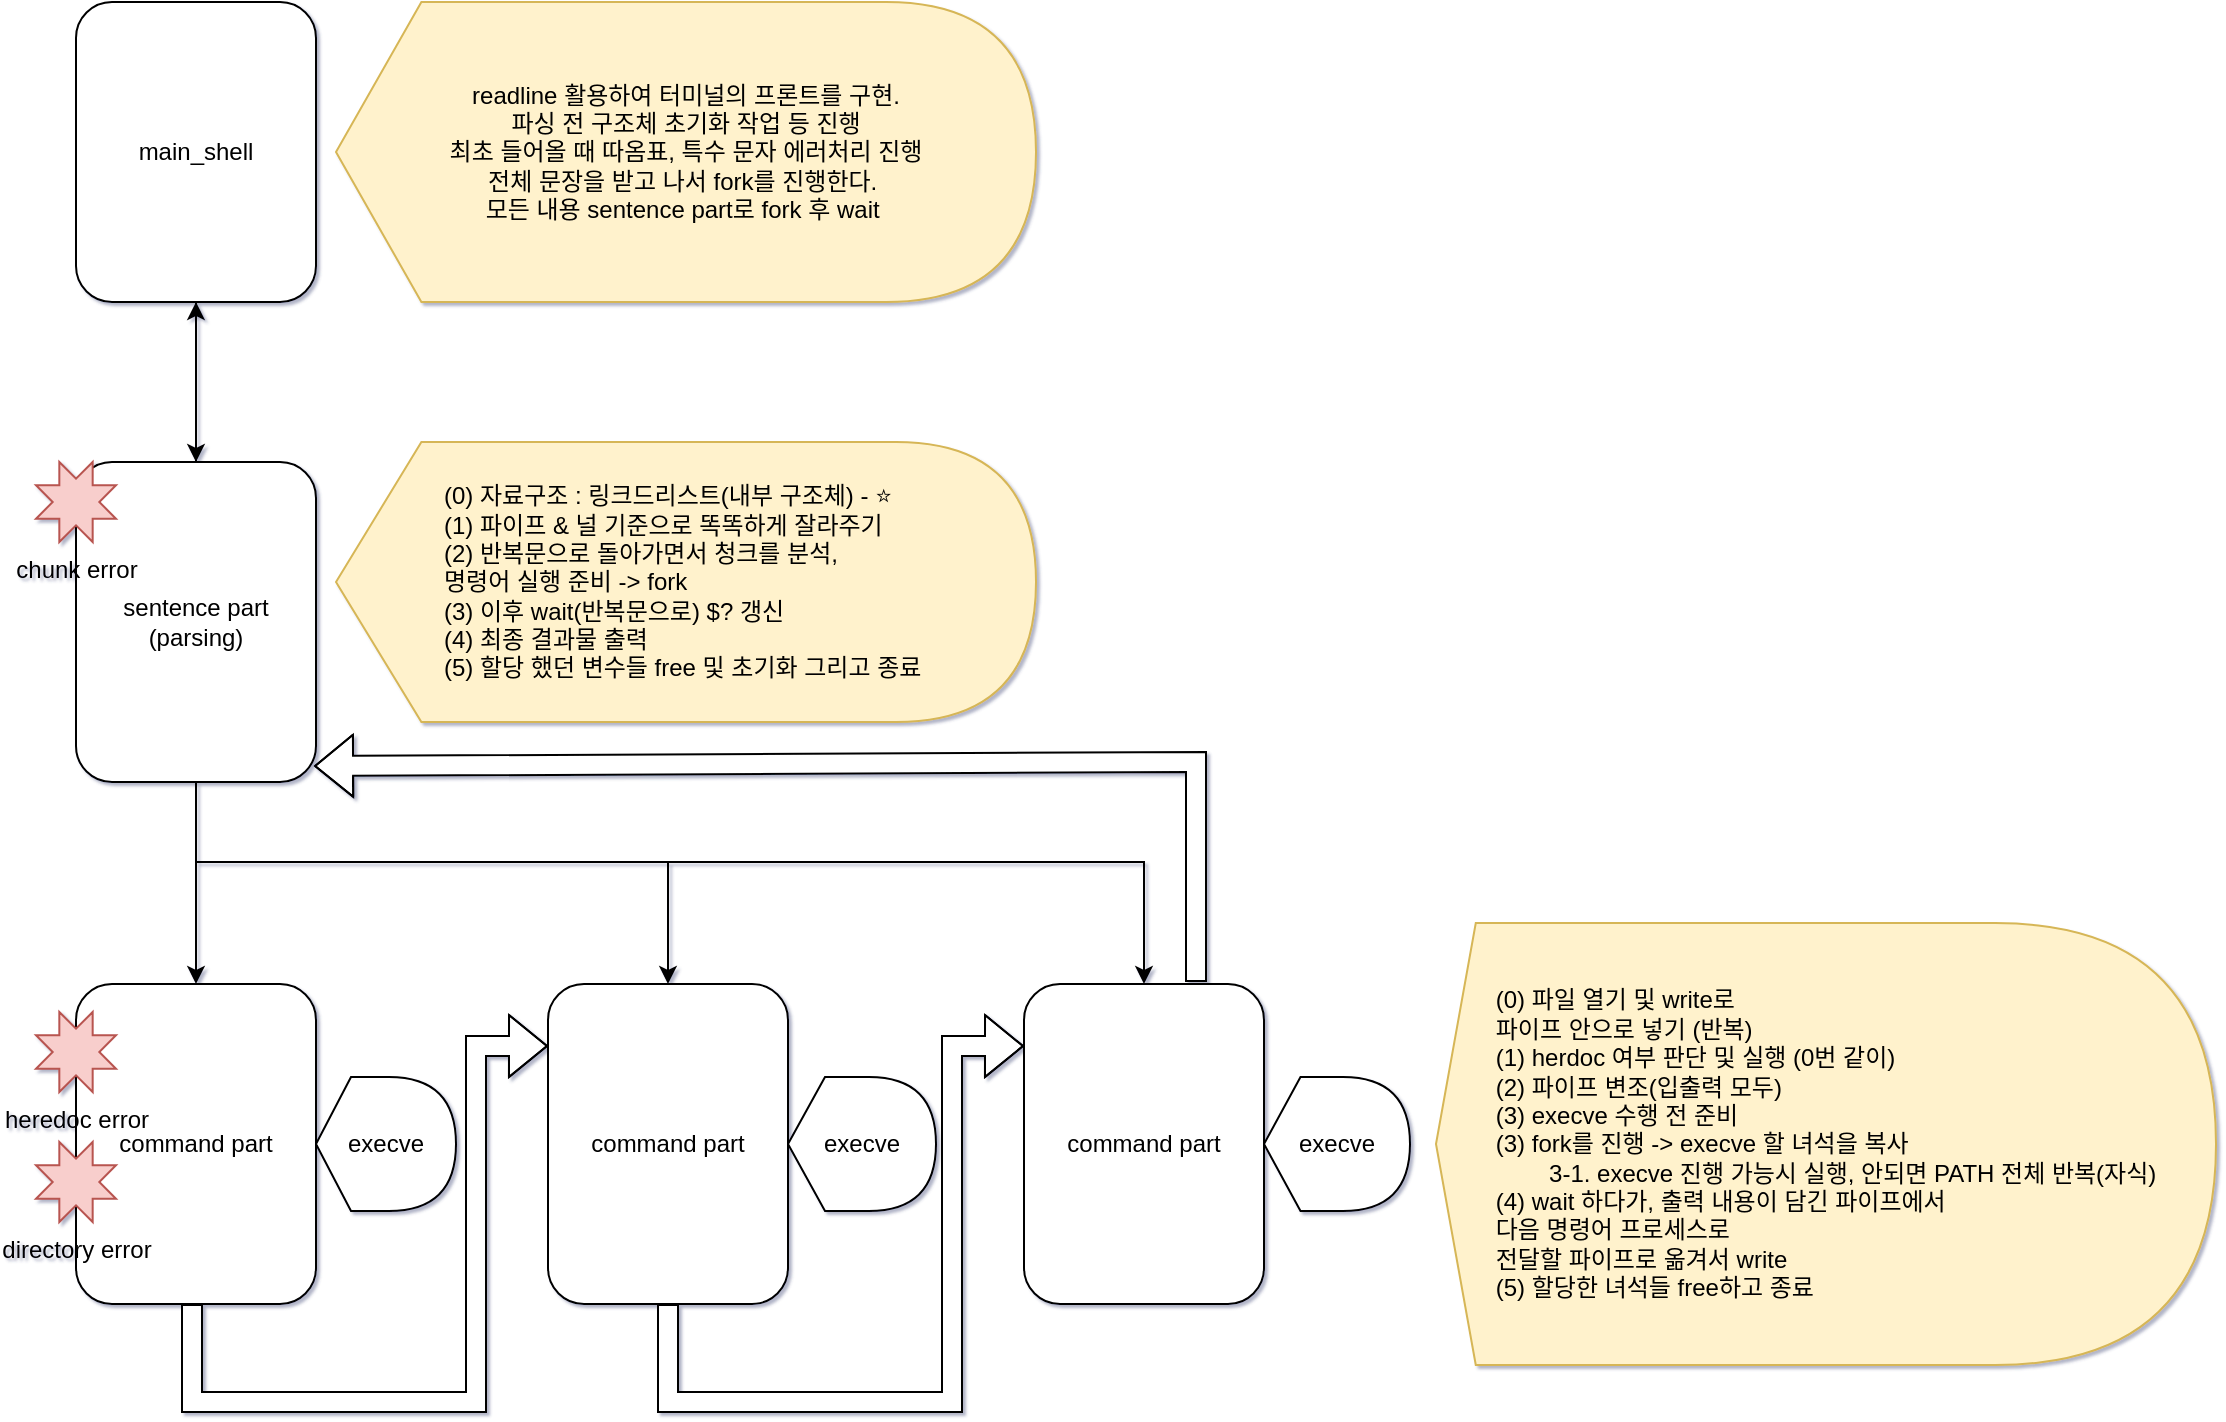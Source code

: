<mxfile version="18.2.1" type="device" pages="3"><diagram id="hFyxvgRaSq5vwhdSpJh-" name="전체 로직"><mxGraphModel dx="1026" dy="538" grid="1" gridSize="10" guides="1" tooltips="1" connect="1" arrows="1" fold="1" page="1" pageScale="1" pageWidth="827" pageHeight="1169" math="0" shadow="1"><root><mxCell id="0"/><mxCell id="1" parent="0"/><mxCell id="1L9MXgngNwrZLhnRPvNS-5" style="edgeStyle=orthogonalEdgeStyle;rounded=0;orthogonalLoop=1;jettySize=auto;html=1;exitX=0.5;exitY=1;exitDx=0;exitDy=0;entryX=0.5;entryY=0;entryDx=0;entryDy=0;" parent="1" source="1L9MXgngNwrZLhnRPvNS-1" target="1L9MXgngNwrZLhnRPvNS-2" edge="1"><mxGeometry relative="1" as="geometry"/></mxCell><mxCell id="1L9MXgngNwrZLhnRPvNS-1" value="main_shell" style="rounded=1;whiteSpace=wrap;html=1;" parent="1" vertex="1"><mxGeometry x="40" y="40" width="120" height="150" as="geometry"/></mxCell><mxCell id="1L9MXgngNwrZLhnRPvNS-6" value="" style="edgeStyle=orthogonalEdgeStyle;rounded=0;orthogonalLoop=1;jettySize=auto;html=1;" parent="1" source="1L9MXgngNwrZLhnRPvNS-2" target="1L9MXgngNwrZLhnRPvNS-3" edge="1"><mxGeometry relative="1" as="geometry"/></mxCell><mxCell id="1L9MXgngNwrZLhnRPvNS-69" style="edgeStyle=orthogonalEdgeStyle;rounded=0;orthogonalLoop=1;jettySize=auto;html=1;entryX=0.5;entryY=0;entryDx=0;entryDy=0;fillColor=default;" parent="1" source="1L9MXgngNwrZLhnRPvNS-2" target="1L9MXgngNwrZLhnRPvNS-58" edge="1"><mxGeometry relative="1" as="geometry"><Array as="points"><mxPoint x="100" y="470"/><mxPoint x="336" y="470"/></Array></mxGeometry></mxCell><mxCell id="1L9MXgngNwrZLhnRPvNS-70" style="edgeStyle=orthogonalEdgeStyle;rounded=0;orthogonalLoop=1;jettySize=auto;html=1;entryX=0.5;entryY=0;entryDx=0;entryDy=0;fillColor=default;" parent="1" source="1L9MXgngNwrZLhnRPvNS-2" target="1L9MXgngNwrZLhnRPvNS-63" edge="1"><mxGeometry relative="1" as="geometry"><Array as="points"><mxPoint x="100" y="470"/><mxPoint x="574" y="470"/></Array></mxGeometry></mxCell><mxCell id="1L9MXgngNwrZLhnRPvNS-72" style="edgeStyle=orthogonalEdgeStyle;rounded=0;orthogonalLoop=1;jettySize=auto;html=1;entryX=0.5;entryY=1;entryDx=0;entryDy=0;fillColor=default;" parent="1" source="1L9MXgngNwrZLhnRPvNS-2" target="1L9MXgngNwrZLhnRPvNS-1" edge="1"><mxGeometry relative="1" as="geometry"/></mxCell><mxCell id="1L9MXgngNwrZLhnRPvNS-2" value="sentence part&lt;br&gt;(parsing)" style="rounded=1;whiteSpace=wrap;html=1;" parent="1" vertex="1"><mxGeometry x="40" y="270" width="120" height="160" as="geometry"/></mxCell><mxCell id="1L9MXgngNwrZLhnRPvNS-35" value="" style="group" parent="1" vertex="1" connectable="0"><mxGeometry x="40" y="531" width="120" height="160" as="geometry"/></mxCell><mxCell id="1L9MXgngNwrZLhnRPvNS-3" value="command part" style="rounded=1;whiteSpace=wrap;html=1;" parent="1L9MXgngNwrZLhnRPvNS-35" vertex="1"><mxGeometry width="120" height="160" as="geometry"/></mxCell><mxCell id="1L9MXgngNwrZLhnRPvNS-73" value="heredoc error" style="verticalLabelPosition=bottom;verticalAlign=top;html=1;shape=mxgraph.basic.8_point_star;fillColor=#f8cecc;strokeColor=#b85450;" parent="1L9MXgngNwrZLhnRPvNS-35" vertex="1"><mxGeometry x="-20" y="14" width="40" height="40" as="geometry"/></mxCell><mxCell id="1L9MXgngNwrZLhnRPvNS-77" value="directory error" style="verticalLabelPosition=bottom;verticalAlign=top;html=1;shape=mxgraph.basic.8_point_star;fillColor=#f8cecc;strokeColor=#b85450;" parent="1L9MXgngNwrZLhnRPvNS-35" vertex="1"><mxGeometry x="-20" y="79" width="40" height="40" as="geometry"/></mxCell><mxCell id="1L9MXgngNwrZLhnRPvNS-47" value="readline 활용하여 터미널의 프론트를 구현.&lt;br&gt;파싱 전 구조체 초기화 작업 등 진행&lt;br&gt;최초 들어올 때 따옴표, 특수 문자 에러처리 진행&lt;br&gt;전체 문장을 받고 나서 fork를 진행한다.&amp;nbsp;&lt;br&gt;모든 내용 sentence part로 fork 후 wait&amp;nbsp;" style="shape=display;whiteSpace=wrap;html=1;fillColor=#fff2cc;strokeColor=#d6b656;align=center;size=0.122;" parent="1" vertex="1"><mxGeometry x="170" y="40" width="350" height="150" as="geometry"/></mxCell><mxCell id="1L9MXgngNwrZLhnRPvNS-48" value="&lt;div style=&quot;text-align: left;&quot;&gt;&lt;span style=&quot;background-color: initial;&quot;&gt;(0) 자료구조 : 링크드리스트(내부 구조체) - ⭐️&lt;/span&gt;&lt;/div&gt;&lt;div style=&quot;text-align: left;&quot;&gt;&lt;span style=&quot;background-color: initial;&quot;&gt;(1) 파이프 &amp;amp; 널 기준으로 똑똑하게 잘라주기&amp;nbsp;&lt;/span&gt;&lt;/div&gt;&lt;div style=&quot;text-align: left;&quot;&gt;&lt;span style=&quot;background-color: initial;&quot;&gt;(2) 반복문으로 돌아가면서 청크를 분석, &lt;br&gt;명령어 실행 준비 -&amp;gt; fork&lt;/span&gt;&lt;/div&gt;&lt;div style=&quot;text-align: left;&quot;&gt;&lt;span style=&quot;background-color: initial;&quot;&gt;(3) 이후 wait(반복문으로) $? 갱신&lt;/span&gt;&lt;/div&gt;&lt;div style=&quot;text-align: left;&quot;&gt;(4) 최종 결과물 출력&lt;/div&gt;&lt;div style=&quot;text-align: left;&quot;&gt;(5) 할당 했던 변수들 free 및 초기화 그리고 종료&amp;nbsp;&lt;/div&gt;" style="shape=display;whiteSpace=wrap;html=1;fillColor=#fff2cc;strokeColor=#d6b656;size=0.122;" parent="1" vertex="1"><mxGeometry x="170" y="260" width="350" height="140" as="geometry"/></mxCell><mxCell id="1L9MXgngNwrZLhnRPvNS-51" value="&lt;div style=&quot;&quot;&gt;&lt;div style=&quot;text-align: justify;&quot;&gt;&lt;span style=&quot;background-color: initial;&quot;&gt;(0) 파일 열기 및 write로&lt;/span&gt;&lt;/div&gt;&lt;div style=&quot;text-align: justify;&quot;&gt;&lt;span style=&quot;background-color: initial;&quot;&gt;파이프 안으로 넣기 (반복)&lt;/span&gt;&lt;/div&gt;&lt;/div&gt;&lt;div style=&quot;text-align: justify;&quot;&gt;(1) herdoc 여부 판단 및 실행 (0번 같이)&lt;/div&gt;&lt;div style=&quot;text-align: justify;&quot;&gt;(2) 파이프 변조(입출력 모두)&lt;/div&gt;&lt;div style=&quot;text-align: justify;&quot;&gt;(3) execve 수행 전 준비&amp;nbsp;&lt;br&gt;&lt;/div&gt;&lt;div style=&quot;&quot;&gt;&lt;div style=&quot;text-align: justify;&quot;&gt;&lt;span style=&quot;background-color: initial;&quot;&gt;(3) fork를 진행 -&amp;gt; execve 할 녀석을 복사&lt;/span&gt;&lt;/div&gt;&lt;span style=&quot;white-space: pre;&quot;&gt;&lt;div style=&quot;text-align: justify;&quot;&gt;&lt;span style=&quot;background-color: initial;&quot;&gt;&#9;&lt;/span&gt;&lt;span style=&quot;background-color: initial; white-space: normal;&quot;&gt;3-1. execve 진행 가능시 실행, 안되면 PATH 전체 반복(자식)&lt;/span&gt;&lt;/div&gt;&lt;/span&gt;&lt;/div&gt;&lt;div style=&quot;&quot;&gt;&lt;div style=&quot;text-align: justify;&quot;&gt;&lt;span style=&quot;background-color: initial;&quot;&gt;(4) wait 하다가, 출력 내용이 담긴 파이프에서&lt;/span&gt;&lt;/div&gt;&lt;div style=&quot;text-align: justify;&quot;&gt;&lt;span style=&quot;background-color: initial;&quot;&gt;다음 명령어 프로세스로&lt;/span&gt;&lt;/div&gt;&lt;div style=&quot;text-align: justify;&quot;&gt;&lt;span style=&quot;background-color: initial;&quot;&gt;전달할 파이프로 옮겨서 write&lt;/span&gt;&lt;/div&gt;&lt;/div&gt;&lt;div style=&quot;text-align: justify;&quot;&gt;(5) 할당한 녀석들 free하고 종료&lt;/div&gt;" style="shape=display;whiteSpace=wrap;html=1;fillColor=#fff2cc;strokeColor=#d6b656;size=0.051;rotation=0;align=center;" parent="1" vertex="1"><mxGeometry x="720" y="500.5" width="390" height="221" as="geometry"/></mxCell><mxCell id="1L9MXgngNwrZLhnRPvNS-56" value="execve" style="shape=display;whiteSpace=wrap;html=1;" parent="1" vertex="1"><mxGeometry x="160" y="577.5" width="70" height="67" as="geometry"/></mxCell><mxCell id="1L9MXgngNwrZLhnRPvNS-57" value="" style="group" parent="1" vertex="1" connectable="0"><mxGeometry x="276" y="531" width="120" height="160" as="geometry"/></mxCell><mxCell id="1L9MXgngNwrZLhnRPvNS-58" value="command part" style="rounded=1;whiteSpace=wrap;html=1;" parent="1L9MXgngNwrZLhnRPvNS-57" vertex="1"><mxGeometry width="120" height="160" as="geometry"/></mxCell><mxCell id="1L9MXgngNwrZLhnRPvNS-59" value="execve" style="shape=display;whiteSpace=wrap;html=1;" parent="1" vertex="1"><mxGeometry x="396" y="577.5" width="74" height="67" as="geometry"/></mxCell><mxCell id="1L9MXgngNwrZLhnRPvNS-62" value="" style="group" parent="1" vertex="1" connectable="0"><mxGeometry x="514" y="531" width="120" height="160" as="geometry"/></mxCell><mxCell id="1L9MXgngNwrZLhnRPvNS-63" value="command part" style="rounded=1;whiteSpace=wrap;html=1;" parent="1L9MXgngNwrZLhnRPvNS-62" vertex="1"><mxGeometry width="120" height="160" as="geometry"/></mxCell><mxCell id="1L9MXgngNwrZLhnRPvNS-64" value="execve" style="shape=display;whiteSpace=wrap;html=1;" parent="1" vertex="1"><mxGeometry x="634" y="577.5" width="73" height="67" as="geometry"/></mxCell><mxCell id="1L9MXgngNwrZLhnRPvNS-65" value="" style="shape=flexArrow;endArrow=classic;html=1;rounded=0;fillColor=default;entryX=0;entryY=0.194;entryDx=0;entryDy=0;entryPerimeter=0;" parent="1" target="1L9MXgngNwrZLhnRPvNS-58" edge="1"><mxGeometry width="50" height="50" relative="1" as="geometry"><mxPoint x="98" y="691" as="sourcePoint"/><mxPoint x="260" y="540" as="targetPoint"/><Array as="points"><mxPoint x="98" y="740"/><mxPoint x="240" y="740"/><mxPoint x="240" y="562"/></Array></mxGeometry></mxCell><mxCell id="1L9MXgngNwrZLhnRPvNS-66" value="" style="shape=flexArrow;endArrow=classic;html=1;rounded=0;fillColor=default;entryX=0;entryY=0.194;entryDx=0;entryDy=0;entryPerimeter=0;" parent="1" edge="1"><mxGeometry width="50" height="50" relative="1" as="geometry"><mxPoint x="336" y="691" as="sourcePoint"/><mxPoint x="514" y="562.04" as="targetPoint"/><Array as="points"><mxPoint x="336" y="740"/><mxPoint x="478" y="740"/><mxPoint x="478" y="562"/></Array></mxGeometry></mxCell><mxCell id="1L9MXgngNwrZLhnRPvNS-67" value="" style="shape=flexArrow;endArrow=classic;html=1;rounded=0;fillColor=default;entryX=0.992;entryY=0.95;entryDx=0;entryDy=0;entryPerimeter=0;" parent="1" target="1L9MXgngNwrZLhnRPvNS-2" edge="1"><mxGeometry width="50" height="50" relative="1" as="geometry"><mxPoint x="600" y="530" as="sourcePoint"/><mxPoint x="670" y="481" as="targetPoint"/><Array as="points"><mxPoint x="600" y="420"/></Array></mxGeometry></mxCell><mxCell id="1L9MXgngNwrZLhnRPvNS-74" value="chunk error" style="verticalLabelPosition=bottom;verticalAlign=top;html=1;shape=mxgraph.basic.8_point_star;fillColor=#f8cecc;strokeColor=#b85450;" parent="1" vertex="1"><mxGeometry x="20" y="270" width="40" height="40" as="geometry"/></mxCell></root></mxGraphModel></diagram><diagram id="rFULnfVLGwNLZh3gyaxo" name="세부 로직도"><mxGraphModel dx="2306" dy="717" grid="1" gridSize="10" guides="1" tooltips="1" connect="1" arrows="1" fold="1" page="1" pageScale="1" pageWidth="1169" pageHeight="827" math="0" shadow="0"><root><mxCell id="0"/><mxCell id="1" parent="0"/><mxCell id="whY43P4MoG_G59W6yEWG-1" value="&lt;div style=&quot;&quot;&gt;&lt;span style=&quot;background-color: initial;&quot;&gt;exter char **environ;&lt;/span&gt;&lt;/div&gt;int main(void)" style="rounded=0;whiteSpace=wrap;html=1;align=center;fontStyle=1;fillColor=#dae8fc;strokeColor=#6c8ebf;" parent="1" vertex="1"><mxGeometry x="40" y="30" width="240" height="50" as="geometry"/></mxCell><mxCell id="zr-HZmmuOXFpnw0cHxhg-5" value="" style="edgeStyle=orthogonalEdgeStyle;rounded=0;orthogonalLoop=1;jettySize=auto;html=1;" parent="1" source="PvV6dG48EPI3A1p2yX-p-3" target="PvV6dG48EPI3A1p2yX-p-4" edge="1"><mxGeometry relative="1" as="geometry"/></mxCell><mxCell id="PvV6dG48EPI3A1p2yX-p-3" value="시그널 처리" style="rounded=0;whiteSpace=wrap;html=1;" parent="1" vertex="1"><mxGeometry x="40" y="90" width="190" height="60" as="geometry"/></mxCell><mxCell id="AMrzTjyfe_O4-UD1SPCA-3" value="" style="edgeStyle=orthogonalEdgeStyle;rounded=0;orthogonalLoop=1;jettySize=auto;html=1;" parent="1" source="PvV6dG48EPI3A1p2yX-p-4" target="PvV6dG48EPI3A1p2yX-p-6" edge="1"><mxGeometry relative="1" as="geometry"/></mxCell><mxCell id="PvV6dG48EPI3A1p2yX-p-4" value="readline 으로 라인 읽기&lt;br&gt;히스토리 삽입&lt;br&gt;temp 파일 unlink&amp;nbsp;" style="rounded=0;whiteSpace=wrap;html=1;" parent="1" vertex="1"><mxGeometry x="40" y="190" width="190" height="60" as="geometry"/></mxCell><mxCell id="AMrzTjyfe_O4-UD1SPCA-4" value="" style="edgeStyle=orthogonalEdgeStyle;rounded=0;orthogonalLoop=1;jettySize=auto;html=1;" parent="1" source="PvV6dG48EPI3A1p2yX-p-6" target="C3dT0XsJoHuVacbM7rgK-2" edge="1"><mxGeometry relative="1" as="geometry"/></mxCell><mxCell id="zr-HZmmuOXFpnw0cHxhg-2" value="" style="edgeStyle=orthogonalEdgeStyle;rounded=0;orthogonalLoop=1;jettySize=auto;html=1;" parent="1" source="PvV6dG48EPI3A1p2yX-p-6" target="zr-HZmmuOXFpnw0cHxhg-1" edge="1"><mxGeometry relative="1" as="geometry"/></mxCell><mxCell id="PvV6dG48EPI3A1p2yX-p-6" value="int pre_error_check(char *line)&lt;br&gt;return : 0 성공 / 1 실패" style="rounded=0;whiteSpace=wrap;html=1;fillColor=#d5e8d4;strokeColor=#82b366;fontStyle=1" parent="1" vertex="1"><mxGeometry x="40" y="310" width="190" height="60" as="geometry"/></mxCell><mxCell id="C3dT0XsJoHuVacbM7rgK-1" value="포크 -&amp;gt; sentence part" style="rounded=0;whiteSpace=wrap;html=1;fillColor=#d5e8d4;strokeColor=#82b366;" parent="1" vertex="1"><mxGeometry x="230" y="539" width="190" height="60" as="geometry"/></mxCell><mxCell id="AMrzTjyfe_O4-UD1SPCA-1" style="edgeStyle=orthogonalEdgeStyle;rounded=0;orthogonalLoop=1;jettySize=auto;html=1;entryX=0;entryY=0.5;entryDx=0;entryDy=0;" parent="1" source="C3dT0XsJoHuVacbM7rgK-2" target="PvV6dG48EPI3A1p2yX-p-4" edge="1"><mxGeometry relative="1" as="geometry"><Array as="points"><mxPoint x="20" y="480"/><mxPoint x="20" y="220"/></Array></mxGeometry></mxCell><mxCell id="C3dT0XsJoHuVacbM7rgK-2" value="wait&lt;br&gt;리드 라인 free" style="rounded=0;whiteSpace=wrap;html=1;" parent="1" vertex="1"><mxGeometry x="40" y="450" width="190" height="60" as="geometry"/></mxCell><mxCell id="AMrzTjyfe_O4-UD1SPCA-7" value="pre_error_check(char *line)" style="rounded=0;whiteSpace=wrap;html=1;fillColor=#d5e8d4;strokeColor=#82b366;fontStyle=1" parent="1" vertex="1"><mxGeometry x="380" y="310" width="190" height="60" as="geometry"/></mxCell><mxCell id="AMrzTjyfe_O4-UD1SPCA-8" value="인용구 체크&lt;br&gt;' ' / &quot; &quot;" style="rounded=0;whiteSpace=wrap;html=1;" parent="1" vertex="1"><mxGeometry x="415" y="460" width="120" height="60" as="geometry"/></mxCell><mxCell id="AMrzTjyfe_O4-UD1SPCA-10" value="" style="edgeStyle=orthogonalEdgeStyle;rounded=0;orthogonalLoop=1;jettySize=auto;html=1;" parent="1" source="AMrzTjyfe_O4-UD1SPCA-9" target="AMrzTjyfe_O4-UD1SPCA-8" edge="1"><mxGeometry relative="1" as="geometry"/></mxCell><mxCell id="AMrzTjyfe_O4-UD1SPCA-9" value="명시된 특수문자&lt;br&gt;; , \" style="rounded=0;whiteSpace=wrap;html=1;" parent="1" vertex="1"><mxGeometry x="415" y="380" width="120" height="60" as="geometry"/></mxCell><mxCell id="AMrzTjyfe_O4-UD1SPCA-11" value="sentence part(char *line)" style="rounded=0;whiteSpace=wrap;html=1;fillColor=#dae8fc;strokeColor=#6c8ebf;" parent="1" vertex="1"><mxGeometry x="660.33" y="30" width="200" height="40" as="geometry"/></mxCell><mxCell id="uvTwrf_t6UvVz-taHKHm-23" style="edgeStyle=orthogonalEdgeStyle;rounded=0;orthogonalLoop=1;jettySize=auto;html=1;entryX=0.5;entryY=0;entryDx=0;entryDy=0;" parent="1" source="XWlkudUAVJKnb-j0d76G-6" target="XWlkudUAVJKnb-j0d76G-7" edge="1"><mxGeometry relative="1" as="geometry"/></mxCell><mxCell id="XWlkudUAVJKnb-j0d76G-6" value="char&lt;span style=&quot;white-space: pre;&quot;&gt;&#9;&lt;/span&gt;**smart_split(char *line)&lt;br&gt;chunck 만들기, 인용구&amp;nbsp;&lt;br&gt;return : char ** chunk / NULL 실패" style="rounded=0;whiteSpace=wrap;html=1;fillColor=#d5e8d4;strokeColor=#82b366;" parent="1" vertex="1"><mxGeometry x="650.96" y="150" width="218.75" height="40" as="geometry"/></mxCell><mxCell id="uvTwrf_t6UvVz-taHKHm-24" style="edgeStyle=orthogonalEdgeStyle;rounded=0;orthogonalLoop=1;jettySize=auto;html=1;entryX=0.5;entryY=0;entryDx=0;entryDy=0;" parent="1" source="XWlkudUAVJKnb-j0d76G-7" target="XWlkudUAVJKnb-j0d76G-8" edge="1"><mxGeometry relative="1" as="geometry"/></mxCell><mxCell id="XWlkudUAVJKnb-j0d76G-7" value="int&lt;span style=&quot;white-space: pre;&quot;&gt;&#9;&lt;/span&gt;count_str(char **cmd)&lt;br&gt;chunk 개수세기&lt;br&gt;return : chunk 개수 / 1 : 실패" style="rounded=0;whiteSpace=wrap;html=1;fillColor=#d5e8d4;strokeColor=#82b366;" parent="1" vertex="1"><mxGeometry x="650" y="210" width="218.75" height="40" as="geometry"/></mxCell><mxCell id="uvTwrf_t6UvVz-taHKHm-14" value="" style="edgeStyle=orthogonalEdgeStyle;rounded=0;orthogonalLoop=1;jettySize=auto;html=1;" parent="1" source="XWlkudUAVJKnb-j0d76G-8" target="XWlkudUAVJKnb-j0d76G-9" edge="1"><mxGeometry relative="1" as="geometry"/></mxCell><mxCell id="XWlkudUAVJKnb-j0d76G-8" value="pipe malloc 및 작성(int **)&lt;br&gt;c_pid malloc 및 작성(int *)" style="rounded=0;whiteSpace=wrap;html=1;" parent="1" vertex="1"><mxGeometry x="684.38" y="270" width="150" height="60" as="geometry"/></mxCell><mxCell id="uvTwrf_t6UvVz-taHKHm-1" value="" style="edgeStyle=orthogonalEdgeStyle;rounded=0;orthogonalLoop=1;jettySize=auto;html=1;shape=flexArrow;" parent="1" source="XWlkudUAVJKnb-j0d76G-9" target="XWlkudUAVJKnb-j0d76G-10" edge="1"><mxGeometry relative="1" as="geometry"/></mxCell><mxCell id="uvTwrf_t6UvVz-taHKHm-15" value="" style="edgeStyle=orthogonalEdgeStyle;rounded=0;orthogonalLoop=1;jettySize=auto;html=1;" parent="1" source="XWlkudUAVJKnb-j0d76G-9" target="uvTwrf_t6UvVz-taHKHm-5" edge="1"><mxGeometry relative="1" as="geometry"/></mxCell><mxCell id="XWlkudUAVJKnb-j0d76G-9" value="while(i &amp;lt; chunk limit)&lt;br&gt;fork()&lt;br&gt;i++&lt;br&gt;자식 pid 기록" style="rounded=0;whiteSpace=wrap;html=1;" parent="1" vertex="1"><mxGeometry x="697.51" y="350" width="123.75" height="80" as="geometry"/></mxCell><mxCell id="XWlkudUAVJKnb-j0d76G-10" value="call_cmd(int index, char **cmd, int **pipe)" style="rounded=0;whiteSpace=wrap;html=1;fillColor=#d5e8d4;strokeColor=#82b366;" parent="1" vertex="1"><mxGeometry x="870.96" y="370" width="250" height="40" as="geometry"/></mxCell><mxCell id="uvTwrf_t6UvVz-taHKHm-22" style="edgeStyle=orthogonalEdgeStyle;rounded=0;orthogonalLoop=1;jettySize=auto;html=1;entryX=0.5;entryY=0;entryDx=0;entryDy=0;" parent="1" source="uvTwrf_t6UvVz-taHKHm-4" target="XWlkudUAVJKnb-j0d76G-6" edge="1"><mxGeometry relative="1" as="geometry"/></mxCell><mxCell id="uvTwrf_t6UvVz-taHKHm-4" value="시그널 처리&lt;br&gt;temp unlink 해주기&amp;nbsp;" style="rounded=0;whiteSpace=wrap;html=1;" parent="1" vertex="1"><mxGeometry x="665.33" y="90" width="190" height="40" as="geometry"/></mxCell><mxCell id="uvTwrf_t6UvVz-taHKHm-7" value="" style="edgeStyle=orthogonalEdgeStyle;rounded=0;orthogonalLoop=1;jettySize=auto;html=1;" parent="1" source="uvTwrf_t6UvVz-taHKHm-5" target="uvTwrf_t6UvVz-taHKHm-6" edge="1"><mxGeometry relative="1" as="geometry"/></mxCell><mxCell id="uvTwrf_t6UvVz-taHKHm-9" value="" style="edgeStyle=orthogonalEdgeStyle;rounded=0;orthogonalLoop=1;jettySize=auto;html=1;" parent="1" source="uvTwrf_t6UvVz-taHKHm-5" target="uvTwrf_t6UvVz-taHKHm-8" edge="1"><mxGeometry relative="1" as="geometry"/></mxCell><mxCell id="uvTwrf_t6UvVz-taHKHm-5" value="while(i &amp;lt; chuck limit)&lt;br&gt;wait(실패 여부 판단)&lt;br&gt;status 인터럽트 여부 판단" style="rounded=0;whiteSpace=wrap;html=1;" parent="1" vertex="1"><mxGeometry x="680.95" y="450" width="158.12" height="60" as="geometry"/></mxCell><mxCell id="uvTwrf_t6UvVz-taHKHm-18" value="" style="edgeStyle=orthogonalEdgeStyle;rounded=0;orthogonalLoop=1;jettySize=auto;html=1;" parent="1" source="uvTwrf_t6UvVz-taHKHm-6" target="uvTwrf_t6UvVz-taHKHm-17" edge="1"><mxGeometry relative="1" as="geometry"/></mxCell><mxCell id="uvTwrf_t6UvVz-taHKHm-6" value="인터럽트 발생시&lt;br&gt;int kill_process(int *pid, int chunk_limit)" style="whiteSpace=wrap;html=1;rounded=0;fillColor=#d5e8d4;strokeColor=#82b366;" parent="1" vertex="1"><mxGeometry x="880.96" y="455" width="230" height="50" as="geometry"/></mxCell><mxCell id="uvTwrf_t6UvVz-taHKHm-13" value="" style="edgeStyle=orthogonalEdgeStyle;rounded=0;orthogonalLoop=1;jettySize=auto;html=1;" parent="1" source="uvTwrf_t6UvVz-taHKHm-8" target="uvTwrf_t6UvVz-taHKHm-12" edge="1"><mxGeometry relative="1" as="geometry"/></mxCell><mxCell id="uvTwrf_t6UvVz-taHKHm-8" value="마지막 파이프에서&lt;br&gt;데이터 리드 &amp;amp; 출력" style="whiteSpace=wrap;html=1;rounded=0;" parent="1" vertex="1"><mxGeometry x="665.33" y="550" width="189.37" height="60" as="geometry"/></mxCell><mxCell id="uvTwrf_t6UvVz-taHKHm-12" value="atexit() 상태확인용 함수" style="whiteSpace=wrap;html=1;rounded=0;fillColor=#f8cecc;strokeColor=#b85450;" parent="1" vertex="1"><mxGeometry x="681.4" y="650" width="155.96" height="40" as="geometry"/></mxCell><mxCell id="uvTwrf_t6UvVz-taHKHm-19" style="edgeStyle=orthogonalEdgeStyle;rounded=0;orthogonalLoop=1;jettySize=auto;html=1;" parent="1" source="uvTwrf_t6UvVz-taHKHm-17" target="uvTwrf_t6UvVz-taHKHm-12" edge="1"><mxGeometry relative="1" as="geometry"><Array as="points"><mxPoint x="996.33" y="630"/><mxPoint x="759.33" y="630"/></Array></mxGeometry></mxCell><mxCell id="uvTwrf_t6UvVz-taHKHm-17" value="while(i &amp;lt; chunk_limit)&lt;br&gt;kill(pid[i])" style="whiteSpace=wrap;html=1;rounded=0;" parent="1" vertex="1"><mxGeometry x="921.27" y="539" width="149.38" height="41" as="geometry"/></mxCell><mxCell id="M0i9dQCTG0gTd4E3FCZQ-52" style="edgeStyle=orthogonalEdgeStyle;rounded=0;orthogonalLoop=1;jettySize=auto;html=1;entryX=0.5;entryY=0;entryDx=0;entryDy=0;" parent="1" source="uvTwrf_t6UvVz-taHKHm-25" target="M0i9dQCTG0gTd4E3FCZQ-48" edge="1"><mxGeometry relative="1" as="geometry"/></mxCell><mxCell id="uvTwrf_t6UvVz-taHKHm-25" value="call_cmd(int index, char **cmd, int **pipe)" style="rounded=0;whiteSpace=wrap;html=1;fillColor=#dae8fc;strokeColor=#6c8ebf;" parent="1" vertex="1"><mxGeometry x="1240" y="14" width="250" height="40" as="geometry"/></mxCell><mxCell id="M0i9dQCTG0gTd4E3FCZQ-19" value="" style="edgeStyle=orthogonalEdgeStyle;rounded=0;orthogonalLoop=1;jettySize=auto;html=1;" parent="1" source="M0i9dQCTG0gTd4E3FCZQ-15" target="M0i9dQCTG0gTd4E3FCZQ-18" edge="1"><mxGeometry relative="1" as="geometry"/></mxCell><mxCell id="M0i9dQCTG0gTd4E3FCZQ-45" value="" style="edgeStyle=orthogonalEdgeStyle;rounded=0;orthogonalLoop=1;jettySize=auto;html=1;" parent="1" source="M0i9dQCTG0gTd4E3FCZQ-15" target="M0i9dQCTG0gTd4E3FCZQ-43" edge="1"><mxGeometry relative="1" as="geometry"/></mxCell><mxCell id="M0i9dQCTG0gTd4E3FCZQ-54" value="" style="edgeStyle=orthogonalEdgeStyle;rounded=0;orthogonalLoop=1;jettySize=auto;html=1;" parent="1" source="M0i9dQCTG0gTd4E3FCZQ-15" target="M0i9dQCTG0gTd4E3FCZQ-53" edge="1"><mxGeometry relative="1" as="geometry"/></mxCell><mxCell id="M0i9dQCTG0gTd4E3FCZQ-15" value="t_chunk *init_structure(int index, char **cmd)&lt;br&gt;return : t_chunk* / NULL" style="whiteSpace=wrap;html=1;rounded=0;fillColor=#d5e8d4;strokeColor=#82b366;" parent="1" vertex="1"><mxGeometry x="1252.5" y="130" width="225" height="60" as="geometry"/></mxCell><mxCell id="M0i9dQCTG0gTd4E3FCZQ-36" value="" style="edgeStyle=orthogonalEdgeStyle;rounded=0;orthogonalLoop=1;jettySize=auto;html=1;" parent="1" source="M0i9dQCTG0gTd4E3FCZQ-18" target="M0i9dQCTG0gTd4E3FCZQ-24" edge="1"><mxGeometry relative="1" as="geometry"/></mxCell><mxCell id="M0i9dQCTG0gTd4E3FCZQ-18" value="내부용 파이프 2개&lt;br&gt;생성 및&lt;br&gt;파이프 변조&lt;br&gt;(파이프1 -&amp;gt; stdin)&lt;br&gt;(stdout -&amp;gt; 파이프2)" style="whiteSpace=wrap;html=1;rounded=0;fillColor=#d5e8d4;strokeColor=#82b366;" parent="1" vertex="1"><mxGeometry x="1305" y="228" width="120" height="106" as="geometry"/></mxCell><mxCell id="M0i9dQCTG0gTd4E3FCZQ-26" value="" style="edgeStyle=orthogonalEdgeStyle;rounded=0;orthogonalLoop=1;jettySize=auto;html=1;entryX=0.5;entryY=0;entryDx=0;entryDy=0;" parent="1" source="M0i9dQCTG0gTd4E3FCZQ-24" target="M0i9dQCTG0gTd4E3FCZQ-27" edge="1"><mxGeometry relative="1" as="geometry"><mxPoint x="1365" y="520" as="targetPoint"/><Array as="points"/></mxGeometry></mxCell><mxCell id="M0i9dQCTG0gTd4E3FCZQ-42" value="" style="edgeStyle=orthogonalEdgeStyle;rounded=0;orthogonalLoop=1;jettySize=auto;html=1;" parent="1" source="M0i9dQCTG0gTd4E3FCZQ-24" target="M0i9dQCTG0gTd4E3FCZQ-41" edge="1"><mxGeometry relative="1" as="geometry"><Array as="points"><mxPoint x="1913" y="370"/></Array></mxGeometry></mxCell><mxCell id="M0i9dQCTG0gTd4E3FCZQ-75" style="edgeStyle=orthogonalEdgeStyle;rounded=0;orthogonalLoop=1;jettySize=auto;html=1;entryX=0;entryY=0.25;entryDx=0;entryDy=0;" parent="1" source="M0i9dQCTG0gTd4E3FCZQ-24" target="M0i9dQCTG0gTd4E3FCZQ-62" edge="1"><mxGeometry relative="1" as="geometry"/></mxCell><mxCell id="M0i9dQCTG0gTd4E3FCZQ-24" value="int push_input(파이프1, int **pipe, int index, structure *input)&lt;br&gt;입력값 넣기 / heredoc (파이프 1)&lt;br&gt;각 입력시 환경변수 여부 체크&lt;br&gt;return : 0 / 1&amp;nbsp;" style="whiteSpace=wrap;html=1;rounded=0;fillColor=#d5e8d4;strokeColor=#82b366;" parent="1" vertex="1"><mxGeometry x="1210" y="340" width="268.75" height="90" as="geometry"/></mxCell><mxCell id="M0i9dQCTG0gTd4E3FCZQ-38" value="" style="edgeStyle=orthogonalEdgeStyle;rounded=0;orthogonalLoop=1;jettySize=auto;html=1;shape=flexArrow;" parent="1" source="M0i9dQCTG0gTd4E3FCZQ-27" target="M0i9dQCTG0gTd4E3FCZQ-37" edge="1"><mxGeometry relative="1" as="geometry"/></mxCell><mxCell id="M0i9dQCTG0gTd4E3FCZQ-86" style="edgeStyle=orthogonalEdgeStyle;rounded=0;orthogonalLoop=1;jettySize=auto;html=1;entryX=0.5;entryY=0;entryDx=0;entryDy=0;" parent="1" source="M0i9dQCTG0gTd4E3FCZQ-27" target="M0i9dQCTG0gTd4E3FCZQ-31" edge="1"><mxGeometry relative="1" as="geometry"/></mxCell><mxCell id="M0i9dQCTG0gTd4E3FCZQ-27" value="fork 하고, execve()" style="whiteSpace=wrap;html=1;rounded=0;" parent="1" vertex="1"><mxGeometry x="1305" y="440" width="120" height="60" as="geometry"/></mxCell><mxCell id="M0i9dQCTG0gTd4E3FCZQ-78" value="" style="edgeStyle=orthogonalEdgeStyle;rounded=0;orthogonalLoop=1;jettySize=auto;html=1;entryX=0;entryY=0.5;entryDx=0;entryDy=0;" parent="1" source="M0i9dQCTG0gTd4E3FCZQ-31" target="M0i9dQCTG0gTd4E3FCZQ-77" edge="1"><mxGeometry relative="1" as="geometry"><Array as="points"><mxPoint x="1530" y="560"/><mxPoint x="1530" y="640"/><mxPoint x="2090" y="640"/><mxPoint x="2090" y="85"/></Array></mxGeometry></mxCell><mxCell id="M0i9dQCTG0gTd4E3FCZQ-90" value="" style="edgeStyle=orthogonalEdgeStyle;rounded=0;orthogonalLoop=1;jettySize=auto;html=1;" parent="1" source="M0i9dQCTG0gTd4E3FCZQ-31" target="M0i9dQCTG0gTd4E3FCZQ-46" edge="1"><mxGeometry relative="1" as="geometry"/></mxCell><mxCell id="M0i9dQCTG0gTd4E3FCZQ-31" value="int pull_output()&lt;br&gt;출력값 읽기 및 쓰기&lt;br&gt;추가 출력 진행&lt;br&gt;지정된 외부 파이프&lt;br&gt;return : 0 / 1" style="whiteSpace=wrap;html=1;rounded=0;fillColor=#d5e8d4;strokeColor=#82b366;" parent="1" vertex="1"><mxGeometry x="1267.5" y="557.5" width="195" height="82.5" as="geometry"/></mxCell><mxCell id="M0i9dQCTG0gTd4E3FCZQ-85" style="edgeStyle=orthogonalEdgeStyle;rounded=0;orthogonalLoop=1;jettySize=auto;html=1;" parent="1" source="M0i9dQCTG0gTd4E3FCZQ-37" target="M0i9dQCTG0gTd4E3FCZQ-31" edge="1"><mxGeometry relative="1" as="geometry"/></mxCell><mxCell id="M0i9dQCTG0gTd4E3FCZQ-37" value="execve()&amp;nbsp;&lt;br&gt;파이프2로 출력" style="whiteSpace=wrap;html=1;rounded=0;fillColor=#d5e8d4;strokeColor=#82b366;" parent="1" vertex="1"><mxGeometry x="1120" y="565" width="120" height="45" as="geometry"/></mxCell><mxCell id="M0i9dQCTG0gTd4E3FCZQ-41" value="일반 입력 시 환경변수&lt;br&gt;(1) 따옴표 : 바꾸지 않는다&lt;br&gt;(2) 쌍따옴표 : 바꾼다&lt;br&gt;heredoc&lt;br&gt;그냥 다 바꾼다&lt;br&gt;$- 이후 단어가 환경변수가 아니면 NULL 처리하고 없애버린다.&amp;nbsp;&amp;nbsp;" style="whiteSpace=wrap;html=1;rounded=0;align=left;spacingLeft=10;" parent="1" vertex="1"><mxGeometry x="1750" y="215" width="325" height="95" as="geometry"/></mxCell><mxCell id="M0i9dQCTG0gTd4E3FCZQ-43" value="인자 안에 존재하는 환경변수는 바꿔준다.&lt;br&gt;$ 뒤에 없는 환경 변수는 NULL 처리하고, 그대로 합쳐서 인자로 전달한다.&amp;nbsp;" style="whiteSpace=wrap;html=1;rounded=0;align=left;spacingLeft=10;spacingRight=10;" parent="1" vertex="1"><mxGeometry x="1528.5" y="80" width="401.5" height="60" as="geometry"/></mxCell><mxCell id="M0i9dQCTG0gTd4E3FCZQ-46" value="atexit() 상태확인용 함수" style="whiteSpace=wrap;html=1;rounded=0;fillColor=#f8cecc;strokeColor=#b85450;" parent="1" vertex="1"><mxGeometry x="1287.02" y="690" width="155.96" height="40" as="geometry"/></mxCell><mxCell id="M0i9dQCTG0gTd4E3FCZQ-51" style="edgeStyle=orthogonalEdgeStyle;rounded=0;orthogonalLoop=1;jettySize=auto;html=1;entryX=0.5;entryY=0;entryDx=0;entryDy=0;" parent="1" source="M0i9dQCTG0gTd4E3FCZQ-48" target="M0i9dQCTG0gTd4E3FCZQ-15" edge="1"><mxGeometry relative="1" as="geometry"/></mxCell><mxCell id="M0i9dQCTG0gTd4E3FCZQ-48" value="시그널 처리" style="rounded=0;whiteSpace=wrap;html=1;" parent="1" vertex="1"><mxGeometry x="1270" y="74" width="190" height="40" as="geometry"/></mxCell><mxCell id="M0i9dQCTG0gTd4E3FCZQ-56" value="" style="edgeStyle=orthogonalEdgeStyle;rounded=0;orthogonalLoop=1;jettySize=auto;html=1;" parent="1" source="M0i9dQCTG0gTd4E3FCZQ-53" target="M0i9dQCTG0gTd4E3FCZQ-55" edge="1"><mxGeometry relative="1" as="geometry"/></mxCell><mxCell id="M0i9dQCTG0gTd4E3FCZQ-53" value="&lt;span style=&quot;&quot;&gt;init_structure(int index, char **cmd)&lt;/span&gt;" style="whiteSpace=wrap;html=1;fillColor=#d5e8d4;strokeColor=#82b366;rounded=0;" parent="1" vertex="1"><mxGeometry x="1509" y="150" width="220" height="40" as="geometry"/></mxCell><mxCell id="M0i9dQCTG0gTd4E3FCZQ-60" value="" style="edgeStyle=orthogonalEdgeStyle;rounded=0;orthogonalLoop=1;jettySize=auto;html=1;" parent="1" source="M0i9dQCTG0gTd4E3FCZQ-55" target="M0i9dQCTG0gTd4E3FCZQ-59" edge="1"><mxGeometry relative="1" as="geometry"/></mxCell><mxCell id="M0i9dQCTG0gTd4E3FCZQ-55" value="cmd, argv, input, output 을 자르기" style="ellipse;whiteSpace=wrap;html=1;rounded=0;" parent="1" vertex="1"><mxGeometry x="1528.5" y="220" width="181" height="60" as="geometry"/></mxCell><mxCell id="M0i9dQCTG0gTd4E3FCZQ-59" value="input, output 자르기 및&amp;nbsp;&lt;br&gt;연결리스트로 저장" style="ellipse;whiteSpace=wrap;html=1;rounded=0;" parent="1" vertex="1"><mxGeometry x="1528.5" y="304" width="181" height="60" as="geometry"/></mxCell><mxCell id="M0i9dQCTG0gTd4E3FCZQ-64" value="" style="edgeStyle=orthogonalEdgeStyle;rounded=0;orthogonalLoop=1;jettySize=auto;html=1;" parent="1" source="M0i9dQCTG0gTd4E3FCZQ-62" target="M0i9dQCTG0gTd4E3FCZQ-63" edge="1"><mxGeometry relative="1" as="geometry"/></mxCell><mxCell id="M0i9dQCTG0gTd4E3FCZQ-62" value="push_input(파이프1, int **pipe, int index, structure *input)" style="whiteSpace=wrap;html=1;rounded=0;fillColor=#d5e8d4;strokeColor=#82b366;" parent="1" vertex="1"><mxGeometry x="1570" y="384" width="227.5" height="40" as="geometry"/></mxCell><mxCell id="M0i9dQCTG0gTd4E3FCZQ-68" value="" style="edgeStyle=orthogonalEdgeStyle;rounded=0;orthogonalLoop=1;jettySize=auto;html=1;" parent="1" source="M0i9dQCTG0gTd4E3FCZQ-63" target="M0i9dQCTG0gTd4E3FCZQ-67" edge="1"><mxGeometry relative="1" as="geometry"/></mxCell><mxCell id="M0i9dQCTG0gTd4E3FCZQ-63" value="인덱스 확인하여 이전 파이프 입력 읽고&lt;br&gt;파이프 1에 넣어주기&amp;nbsp;" style="ellipse;whiteSpace=wrap;html=1;rounded=0;" parent="1" vertex="1"><mxGeometry x="1575.63" y="450" width="216.25" height="60" as="geometry"/></mxCell><mxCell id="M0i9dQCTG0gTd4E3FCZQ-70" value="" style="edgeStyle=orthogonalEdgeStyle;rounded=0;orthogonalLoop=1;jettySize=auto;html=1;" parent="1" source="M0i9dQCTG0gTd4E3FCZQ-67" target="M0i9dQCTG0gTd4E3FCZQ-69" edge="1"><mxGeometry relative="1" as="geometry"/></mxCell><mxCell id="M0i9dQCTG0gTd4E3FCZQ-73" value="" style="edgeStyle=orthogonalEdgeStyle;rounded=0;orthogonalLoop=1;jettySize=auto;html=1;" parent="1" source="M0i9dQCTG0gTd4E3FCZQ-67" target="M0i9dQCTG0gTd4E3FCZQ-72" edge="1"><mxGeometry relative="1" as="geometry"/></mxCell><mxCell id="M0i9dQCTG0gTd4E3FCZQ-67" value="input 리스트 순차로 읽기" style="ellipse;whiteSpace=wrap;html=1;rounded=0;" parent="1" vertex="1"><mxGeometry x="1575.63" y="529.5" width="216.25" height="40.5" as="geometry"/></mxCell><mxCell id="M0i9dQCTG0gTd4E3FCZQ-71" style="edgeStyle=orthogonalEdgeStyle;rounded=0;orthogonalLoop=1;jettySize=auto;html=1;entryX=0;entryY=0.5;entryDx=0;entryDy=0;" parent="1" source="M0i9dQCTG0gTd4E3FCZQ-69" target="M0i9dQCTG0gTd4E3FCZQ-67" edge="1"><mxGeometry relative="1" as="geometry"><Array as="points"><mxPoint x="1556" y="604"/><mxPoint x="1556" y="550"/></Array></mxGeometry></mxCell><mxCell id="M0i9dQCTG0gTd4E3FCZQ-69" value="input 리스트 순차로 파이프1에 담기" style="ellipse;whiteSpace=wrap;html=1;rounded=0;" parent="1" vertex="1"><mxGeometry x="1575.63" y="584" width="216.25" height="40.5" as="geometry"/></mxCell><mxCell id="M0i9dQCTG0gTd4E3FCZQ-74" style="edgeStyle=orthogonalEdgeStyle;rounded=0;orthogonalLoop=1;jettySize=auto;html=1;entryX=1;entryY=0.5;entryDx=0;entryDy=0;" parent="1" source="M0i9dQCTG0gTd4E3FCZQ-72" target="M0i9dQCTG0gTd4E3FCZQ-69" edge="1"><mxGeometry relative="1" as="geometry"><Array as="points"><mxPoint x="1930" y="604"/></Array></mxGeometry></mxCell><mxCell id="M0i9dQCTG0gTd4E3FCZQ-72" value="char *heredoc(char *delimiter)" style="ellipse;whiteSpace=wrap;html=1;rounded=0;fillColor=#d5e8d4;strokeColor=#82b366;" parent="1" vertex="1"><mxGeometry x="1830" y="529.5" width="216.25" height="40.5" as="geometry"/></mxCell><mxCell id="M0i9dQCTG0gTd4E3FCZQ-83" value="" style="edgeStyle=orthogonalEdgeStyle;rounded=0;orthogonalLoop=1;jettySize=auto;html=1;" parent="1" source="M0i9dQCTG0gTd4E3FCZQ-77" target="M0i9dQCTG0gTd4E3FCZQ-82" edge="1"><mxGeometry relative="1" as="geometry"/></mxCell><mxCell id="M0i9dQCTG0gTd4E3FCZQ-77" value="pull_output(파이프2, int **pipe, int index, structure *output)" style="whiteSpace=wrap;html=1;fillColor=#d5e8d4;strokeColor=#82b366;rounded=0;" parent="1" vertex="1"><mxGeometry x="2110" y="70" width="205" height="30" as="geometry"/></mxCell><mxCell id="M0i9dQCTG0gTd4E3FCZQ-88" value="" style="edgeStyle=orthogonalEdgeStyle;rounded=0;orthogonalLoop=1;jettySize=auto;html=1;" parent="1" source="M0i9dQCTG0gTd4E3FCZQ-82" target="M0i9dQCTG0gTd4E3FCZQ-87" edge="1"><mxGeometry relative="1" as="geometry"/></mxCell><mxCell id="M0i9dQCTG0gTd4E3FCZQ-82" value="output list 별로 출력" style="ellipse;whiteSpace=wrap;html=1;rounded=0;" parent="1" vertex="1"><mxGeometry x="2138.75" y="130" width="147.5" height="50" as="geometry"/></mxCell><mxCell id="M0i9dQCTG0gTd4E3FCZQ-89" style="edgeStyle=orthogonalEdgeStyle;rounded=0;orthogonalLoop=1;jettySize=auto;html=1;entryX=0.5;entryY=0;entryDx=0;entryDy=0;" parent="1" source="M0i9dQCTG0gTd4E3FCZQ-87" target="M0i9dQCTG0gTd4E3FCZQ-46" edge="1"><mxGeometry relative="1" as="geometry"><mxPoint x="1380" y="660" as="targetPoint"/><Array as="points"><mxPoint x="2200" y="710"/><mxPoint x="1490" y="710"/><mxPoint x="1490" y="640"/><mxPoint x="1365" y="640"/></Array></mxGeometry></mxCell><mxCell id="M0i9dQCTG0gTd4E3FCZQ-87" value="index 를 읽어 외부 파이프로 쓰기" style="ellipse;whiteSpace=wrap;html=1;rounded=0;" parent="1" vertex="1"><mxGeometry x="2116.88" y="215" width="191.25" height="50" as="geometry"/></mxCell><mxCell id="zr-HZmmuOXFpnw0cHxhg-3" style="edgeStyle=orthogonalEdgeStyle;rounded=0;orthogonalLoop=1;jettySize=auto;html=1;" parent="1" source="zr-HZmmuOXFpnw0cHxhg-1" target="C3dT0XsJoHuVacbM7rgK-1" edge="1"><mxGeometry relative="1" as="geometry"/></mxCell><mxCell id="zr-HZmmuOXFpnw0cHxhg-1" value="int heredoc(char *line)&lt;br&gt;tmp0_0 저장&lt;br&gt;return : 0 성공 / 1 실패" style="whiteSpace=wrap;html=1;fillColor=#d5e8d4;strokeColor=#82b366;rounded=0;fontStyle=1;" parent="1" vertex="1"><mxGeometry x="250" y="380" width="120" height="60" as="geometry"/></mxCell></root></mxGraphModel></diagram><diagram id="UAwCWMveqzsEIqeEKoJe" name="chunk 작업 방식 "><mxGraphModel dx="4644" dy="1544" grid="1" gridSize="10" guides="1" tooltips="1" connect="1" arrows="1" fold="1" page="1" pageScale="1" pageWidth="1169" pageHeight="827" math="0" shadow="0"><root><mxCell id="0"/><mxCell id="1" parent="0"/><mxCell id="ReFPiLKZR3qHbXjFUEwt-3" value="" style="edgeStyle=orthogonalEdgeStyle;rounded=0;orthogonalLoop=1;jettySize=auto;html=1;" edge="1" parent="1" source="ReFPiLKZR3qHbXjFUEwt-1" target="ReFPiLKZR3qHbXjFUEwt-2"><mxGeometry relative="1" as="geometry"><Array as="points"><mxPoint x="-1010" y="-800"/><mxPoint x="-1010" y="-800"/></Array></mxGeometry></mxCell><mxCell id="ReFPiLKZR3qHbXjFUEwt-18" value="" style="edgeStyle=orthogonalEdgeStyle;rounded=0;orthogonalLoop=1;jettySize=auto;html=1;" edge="1" parent="1" source="ReFPiLKZR3qHbXjFUEwt-1" target="ReFPiLKZR3qHbXjFUEwt-17"><mxGeometry relative="1" as="geometry"><Array as="points"><mxPoint x="-1250" y="-800"/><mxPoint x="-1250" y="-800"/></Array></mxGeometry></mxCell><mxCell id="ReFPiLKZR3qHbXjFUEwt-20" value="" style="edgeStyle=orthogonalEdgeStyle;rounded=0;orthogonalLoop=1;jettySize=auto;html=1;" edge="1" parent="1" source="ReFPiLKZR3qHbXjFUEwt-1" target="ReFPiLKZR3qHbXjFUEwt-19"><mxGeometry relative="1" as="geometry"><Array as="points"><mxPoint x="-1130" y="-670"/><mxPoint x="-1130" y="-670"/></Array></mxGeometry></mxCell><mxCell id="ReFPiLKZR3qHbXjFUEwt-1" value="첫 글자 확인&lt;br&gt;1. 문자&amp;nbsp;&lt;br&gt;2. single quote&lt;br&gt;3. double quote&lt;br&gt;4. redirection" style="rounded=0;whiteSpace=wrap;html=1;" vertex="1" parent="1"><mxGeometry x="-1190" y="-820" width="120" height="130" as="geometry"/></mxCell><mxCell id="ReFPiLKZR3qHbXjFUEwt-2" value="&lt;blockquote style=&quot;margin: 0 0 0 40px; border: none; padding: 0px;&quot;&gt;&lt;p style=&quot;margin: 0px; font-variant-numeric: normal; font-variant-east-asian: normal; font-stretch: normal; font-size: 14px; line-height: normal; font-family: &amp;quot;Apple SD Gothic Neo&amp;quot;;&quot; class=&quot;p1&quot;&gt;&amp;lt;문자로 시작&amp;gt;&lt;/p&gt;&lt;p style=&quot;margin: 0px; font-variant-numeric: normal; font-variant-east-asian: normal; font-stretch: normal; font-size: 14px; line-height: normal; font-family: &amp;quot;Apple SD Gothic Neo&amp;quot;;&quot; class=&quot;p1&quot;&gt;1. 공백&lt;/p&gt;&lt;p style=&quot;margin: 0px; font-variant-numeric: normal; font-variant-east-asian: normal; font-stretch: normal; font-size: 14px; line-height: normal; font-family: &amp;quot;Apple SD Gothic Neo&amp;quot;;&quot; class=&quot;p1&quot;&gt;&lt;span style=&quot;&quot; class=&quot;Apple-tab-span&quot;&gt;&#9;&lt;/span&gt;&lt;span style=&quot;white-space: pre;&quot;&gt;&#9;&lt;/span&gt;1. 인용구 개수 0, 짝수 -&amp;gt; 끝&lt;/p&gt;&lt;p style=&quot;margin: 0px; font-variant-numeric: normal; font-variant-east-asian: normal; font-stretch: normal; font-size: 14px; line-height: normal; font-family: &amp;quot;Apple SD Gothic Neo&amp;quot;;&quot; class=&quot;p1&quot;&gt;&lt;span style=&quot;&quot; class=&quot;Apple-tab-span&quot;&gt;&#9;&lt;/span&gt;&lt;span style=&quot;white-space: pre;&quot;&gt;&#9;&lt;/span&gt;2. 인용구 개수 홀수 -&amp;gt; 진행 &lt;span class=&quot;Apple-converted-space&quot;&gt;&amp;nbsp;&lt;/span&gt;&lt;/p&gt;&lt;p style=&quot;margin: 0px; font-variant-numeric: normal; font-variant-east-asian: normal; font-stretch: normal; font-size: 14px; line-height: normal; font-family: &amp;quot;Apple SD Gothic Neo&amp;quot;;&quot; class=&quot;p1&quot;&gt;2. |&lt;span class=&quot;Apple-converted-space&quot;&gt;&amp;nbsp;&lt;/span&gt;&lt;/p&gt;&lt;p style=&quot;margin: 0px; font-variant-numeric: normal; font-variant-east-asian: normal; font-stretch: normal; font-size: 14px; line-height: normal; font-family: &amp;quot;Apple SD Gothic Neo&amp;quot;;&quot; class=&quot;p1&quot;&gt;&lt;span style=&quot;&quot; class=&quot;Apple-tab-span&quot;&gt;&#9;&lt;/span&gt;&lt;span style=&quot;white-space: pre;&quot;&gt;&#9;&lt;/span&gt;1. 인용구 개수 0, 짝수 -&amp;gt; 끝&lt;span class=&quot;Apple-converted-space&quot;&gt;&amp;nbsp;&lt;/span&gt;&lt;/p&gt;&lt;p style=&quot;margin: 0px; font-variant-numeric: normal; font-variant-east-asian: normal; font-stretch: normal; font-size: 14px; line-height: normal; font-family: &amp;quot;Apple SD Gothic Neo&amp;quot;;&quot; class=&quot;p1&quot;&gt;&lt;span style=&quot;&quot; class=&quot;Apple-tab-span&quot;&gt;&#9;&lt;/span&gt;&lt;span style=&quot;white-space: pre;&quot;&gt;&#9;&lt;/span&gt;2. 인용구 개수 홀수 -&amp;gt; 진행&lt;span class=&quot;Apple-converted-space&quot;&gt;&amp;nbsp;&lt;/span&gt;&lt;/p&gt;&lt;p style=&quot;margin: 0px; font-variant-numeric: normal; font-variant-east-asian: normal; font-stretch: normal; font-size: 14px; line-height: normal; font-family: &amp;quot;Apple SD Gothic Neo&amp;quot;;&quot; class=&quot;p1&quot;&gt;3. 문장 끝&lt;span class=&quot;Apple-converted-space&quot;&gt;&amp;nbsp;&lt;/span&gt;&lt;/p&gt;&lt;p style=&quot;margin: 0px; font-variant-numeric: normal; font-variant-east-asian: normal; font-stretch: normal; font-size: 14px; line-height: normal; font-family: &amp;quot;Apple SD Gothic Neo&amp;quot;;&quot; class=&quot;p1&quot;&gt;&lt;span style=&quot;&quot; class=&quot;Apple-tab-span&quot;&gt;&#9;&lt;/span&gt;&lt;span style=&quot;white-space: pre;&quot;&gt;&#9;&lt;/span&gt;1. 인용구 개수 0, 짝수 -&amp;gt; 끝&lt;/p&gt;&lt;p style=&quot;margin: 0px; font-variant-numeric: normal; font-variant-east-asian: normal; font-stretch: normal; font-size: 14px; line-height: normal; font-family: &amp;quot;Apple SD Gothic Neo&amp;quot;;&quot; class=&quot;p1&quot;&gt;&lt;span style=&quot;&quot; class=&quot;Apple-tab-span&quot;&gt;&#9;&lt;/span&gt;&lt;span style=&quot;white-space: pre;&quot;&gt;&#9;&lt;/span&gt;2. 인용구 개수 홀수 -&amp;gt; syntex error&lt;/p&gt;&lt;p style=&quot;margin: 0px; font-variant-numeric: normal; font-variant-east-asian: normal; font-stretch: normal; font-size: 14px; line-height: normal; font-family: &amp;quot;Apple SD Gothic Neo&amp;quot;;&quot; class=&quot;p1&quot;&gt;4. ; / ,&lt;span class=&quot;Apple-converted-space&quot;&gt;&amp;nbsp;&lt;/span&gt;&lt;/p&gt;&lt;p style=&quot;margin: 0px; font-variant-numeric: normal; font-variant-east-asian: normal; font-stretch: normal; font-size: 14px; line-height: normal; font-family: &amp;quot;Apple SD Gothic Neo&amp;quot;;&quot; class=&quot;p1&quot;&gt;&lt;span style=&quot;&quot; class=&quot;Apple-tab-span&quot;&gt;&#9;&lt;/span&gt;&lt;span style=&quot;white-space: pre;&quot;&gt;&#9;&lt;/span&gt;0. 첫 시작으로 오면 -&amp;gt; syntex error&lt;/p&gt;&lt;p style=&quot;margin: 0px; font-variant-numeric: normal; font-variant-east-asian: normal; font-stretch: normal; font-size: 14px; line-height: normal; font-family: &amp;quot;Apple SD Gothic Neo&amp;quot;;&quot; class=&quot;p1&quot;&gt;&lt;span style=&quot;&quot; class=&quot;Apple-tab-span&quot;&gt;&#9;&lt;/span&gt;&lt;span style=&quot;white-space: pre;&quot;&gt;&#9;&lt;/span&gt;1. 인용구 개수 0, 짝수 -&amp;gt; syntex error&lt;/p&gt;&lt;p style=&quot;margin: 0px; font-variant-numeric: normal; font-variant-east-asian: normal; font-stretch: normal; font-size: 14px; line-height: normal; font-family: &amp;quot;Apple SD Gothic Neo&amp;quot;;&quot; class=&quot;p1&quot;&gt;&lt;span style=&quot;&quot; class=&quot;Apple-tab-span&quot;&gt;&#9;&lt;/span&gt;&lt;span style=&quot;white-space: pre;&quot;&gt;&#9;&lt;/span&gt;2. 인용구 개수 홀수 -&amp;gt; 진행&lt;/p&gt;&lt;/blockquote&gt;" style="whiteSpace=wrap;html=1;rounded=0;align=left;" vertex="1" parent="1"><mxGeometry x="-950" y="-810" width="330" height="310" as="geometry"/></mxCell><mxCell id="ReFPiLKZR3qHbXjFUEwt-17" value="&lt;p style=&quot;margin: 0px; font-variant-numeric: normal; font-variant-east-asian: normal; font-stretch: normal; font-size: 14px; line-height: normal; font-family: &amp;quot;Apple SD Gothic Neo&amp;quot;; text-align: start;&quot; class=&quot;p1&quot;&gt;&amp;lt;sq로 시작&amp;gt;&lt;/p&gt;&lt;p style=&quot;margin: 0px; font-variant-numeric: normal; font-variant-east-asian: normal; font-stretch: normal; font-size: 14px; line-height: normal; font-family: &amp;quot;Apple SD Gothic Neo&amp;quot;; text-align: start;&quot; class=&quot;p1&quot;&gt;- dq 개수를 셀 필요 없음&lt;/p&gt;&lt;p style=&quot;margin: 0px; font-variant-numeric: normal; font-variant-east-asian: normal; font-stretch: normal; font-size: 14px; line-height: normal; font-family: &amp;quot;Apple SD Gothic Neo&amp;quot;; text-align: start;&quot; class=&quot;p1&quot;&gt;- 반대의 경우에도 반대로 생각해주면 된다.&lt;span class=&quot;Apple-converted-space&quot;&gt;&amp;nbsp;&lt;/span&gt;&lt;/p&gt;&lt;p style=&quot;margin: 0px; font-variant-numeric: normal; font-variant-east-asian: normal; font-stretch: normal; font-size: 14px; line-height: normal; font-family: &amp;quot;Apple SD Gothic Neo&amp;quot;; text-align: start;&quot; class=&quot;p1&quot;&gt;1. 공백&lt;/p&gt;&lt;p style=&quot;margin: 0px; font-variant-numeric: normal; font-variant-east-asian: normal; font-stretch: normal; font-size: 14px; line-height: normal; font-family: &amp;quot;Apple SD Gothic Neo&amp;quot;; text-align: start;&quot; class=&quot;p1&quot;&gt;&lt;span style=&quot;&quot; class=&quot;Apple-tab-span&quot;&gt;&#9;&lt;/span&gt;&lt;span style=&quot;white-space: pre;&quot;&gt;&#9;&lt;/span&gt;1. 인용구 개수 0, 짝수 -&amp;gt; 끝&lt;/p&gt;&lt;p style=&quot;margin: 0px; font-variant-numeric: normal; font-variant-east-asian: normal; font-stretch: normal; font-size: 14px; line-height: normal; font-family: &amp;quot;Apple SD Gothic Neo&amp;quot;; text-align: start;&quot; class=&quot;p1&quot;&gt;&lt;span style=&quot;background-color: initial;&quot;&gt;&lt;span style=&quot;white-space: pre;&quot;&gt;&#9;&lt;/span&gt;2. 인용구 개수 홀수 -&amp;gt; 진행 &lt;/span&gt;&lt;span style=&quot;background-color: initial;&quot; class=&quot;Apple-converted-space&quot;&gt;&amp;nbsp;&lt;/span&gt;&lt;/p&gt;&lt;p style=&quot;margin: 0px; font-variant-numeric: normal; font-variant-east-asian: normal; font-stretch: normal; font-size: 14px; line-height: normal; font-family: &amp;quot;Apple SD Gothic Neo&amp;quot;; text-align: start;&quot; class=&quot;p1&quot;&gt;2. |&lt;/p&gt;&lt;p style=&quot;margin: 0px; font-variant-numeric: normal; font-variant-east-asian: normal; font-stretch: normal; font-size: 14px; line-height: normal; font-family: &amp;quot;Apple SD Gothic Neo&amp;quot;; text-align: start;&quot; class=&quot;p1&quot;&gt;&lt;span style=&quot;&quot; class=&quot;Apple-tab-span&quot;&gt;&#9;&lt;/span&gt;&lt;span style=&quot;white-space: pre;&quot;&gt;&#9;&lt;/span&gt;1. 인용구 개수 0, 짝수 -&amp;gt; 끝&lt;span class=&quot;Apple-converted-space&quot;&gt;&amp;nbsp;&lt;/span&gt;&lt;/p&gt;&lt;p style=&quot;margin: 0px; font-variant-numeric: normal; font-variant-east-asian: normal; font-stretch: normal; font-size: 14px; line-height: normal; font-family: &amp;quot;Apple SD Gothic Neo&amp;quot;; text-align: start;&quot; class=&quot;p1&quot;&gt;&lt;span style=&quot;&quot; class=&quot;Apple-tab-span&quot;&gt;&#9;&lt;/span&gt;&lt;span style=&quot;white-space: pre;&quot;&gt;&#9;&lt;/span&gt;2. 인용구 개수 홀수 -&amp;gt; 진행&lt;/p&gt;&lt;p style=&quot;margin: 0px; font-variant-numeric: normal; font-variant-east-asian: normal; font-stretch: normal; font-size: 14px; line-height: normal; font-family: &amp;quot;Apple SD Gothic Neo&amp;quot;; text-align: start;&quot; class=&quot;p1&quot;&gt;3. 문장 끝&lt;span class=&quot;Apple-converted-space&quot;&gt;&amp;nbsp;&lt;/span&gt;&lt;/p&gt;&lt;p style=&quot;margin: 0px; font-variant-numeric: normal; font-variant-east-asian: normal; font-stretch: normal; font-size: 14px; line-height: normal; font-family: &amp;quot;Apple SD Gothic Neo&amp;quot;; text-align: start;&quot; class=&quot;p1&quot;&gt;&lt;span style=&quot;&quot; class=&quot;Apple-tab-span&quot;&gt;&#9;&lt;/span&gt;&lt;span style=&quot;white-space: pre;&quot;&gt;&#9;&lt;/span&gt;1. 인용구 개수 0, 짝수 -&amp;gt; 끝&lt;/p&gt;&lt;p style=&quot;margin: 0px; font-variant-numeric: normal; font-variant-east-asian: normal; font-stretch: normal; font-size: 14px; line-height: normal; font-family: &amp;quot;Apple SD Gothic Neo&amp;quot;; text-align: start;&quot; class=&quot;p1&quot;&gt;&lt;span style=&quot;&quot; class=&quot;Apple-tab-span&quot;&gt;&#9;&lt;/span&gt;&lt;span style=&quot;white-space: pre;&quot;&gt;&#9;&lt;/span&gt;2. 인용구 개수 홀수 -&amp;gt; syntex error&lt;/p&gt;&lt;p style=&quot;margin: 0px; font-variant-numeric: normal; font-variant-east-asian: normal; font-stretch: normal; font-size: 14px; line-height: normal; font-family: &amp;quot;Apple SD Gothic Neo&amp;quot;; text-align: start;&quot; class=&quot;p1&quot;&gt;4. ; / ,&lt;/p&gt;&lt;p style=&quot;margin: 0px; font-variant-numeric: normal; font-variant-east-asian: normal; font-stretch: normal; font-size: 14px; line-height: normal; font-family: &amp;quot;Apple SD Gothic Neo&amp;quot;; text-align: start;&quot; class=&quot;p1&quot;&gt;&lt;span style=&quot;&quot; class=&quot;Apple-tab-span&quot;&gt;&#9;&lt;/span&gt;&lt;span style=&quot;white-space: pre;&quot;&gt;&#9;&lt;/span&gt;1. 인용구 개수 0, 짝수 -&amp;gt; syntext error&lt;/p&gt;&lt;p style=&quot;margin: 0px; font-variant-numeric: normal; font-variant-east-asian: normal; font-stretch: normal; font-size: 14px; line-height: normal; font-family: &amp;quot;Apple SD Gothic Neo&amp;quot;; text-align: start;&quot; class=&quot;p1&quot;&gt;&lt;span style=&quot;&quot; class=&quot;Apple-tab-span&quot;&gt;&#9;&lt;/span&gt;&lt;span style=&quot;white-space: pre;&quot;&gt;&#9;&lt;/span&gt;2. 인용구 개수 홀수 -&amp;gt; 진행&lt;/p&gt;" style="whiteSpace=wrap;html=1;rounded=0;" vertex="1" parent="1"><mxGeometry x="-1650" y="-810" width="340" height="290" as="geometry"/></mxCell><mxCell id="ReFPiLKZR3qHbXjFUEwt-19" value="&lt;p style=&quot;margin: 0px; font-variant-numeric: normal; font-variant-east-asian: normal; font-stretch: normal; font-size: 14px; line-height: normal; font-family: &amp;quot;Apple SD Gothic Neo&amp;quot;; text-align: start;&quot; class=&quot;p1&quot;&gt;&lt;span style=&quot;font-variant-numeric: normal; font-variant-east-asian: normal; font-stretch: normal; line-height: normal; font-family: &amp;quot;Helvetica Neue&amp;quot;;&quot; class=&quot;s1&quot;&gt;&amp;lt;&lt;/span&gt;redirection&amp;gt;&lt;/p&gt;&lt;p style=&quot;margin: 0px; font-variant-numeric: normal; font-variant-east-asian: normal; font-stretch: normal; font-size: 14px; line-height: normal; font-family: &amp;quot;Apple SD Gothic Neo&amp;quot;; text-align: start;&quot; class=&quot;p1&quot;&gt;&amp;lt;, &amp;lt;&amp;lt; , &amp;gt;, &amp;gt;&amp;gt;&lt;/p&gt;&lt;p style=&quot;margin: 0px; font-variant-numeric: normal; font-variant-east-asian: normal; font-stretch: normal; font-size: 14px; line-height: normal; font-family: &amp;quot;Apple SD Gothic Neo&amp;quot;; min-height: 17px; text-align: start;&quot; class=&quot;p2&quot;&gt;&lt;br&gt;&lt;/p&gt;&lt;p style=&quot;margin: 0px; font-variant-numeric: normal; font-variant-east-asian: normal; font-stretch: normal; font-size: 14px; line-height: normal; font-family: &amp;quot;Apple SD Gothic Neo&amp;quot;; text-align: start;&quot; class=&quot;p1&quot;&gt;1. 첫 공백&lt;/p&gt;&lt;p style=&quot;margin: 0px; font-variant-numeric: normal; font-variant-east-asian: normal; font-stretch: normal; font-size: 14px; line-height: normal; font-family: &amp;quot;Apple SD Gothic Neo&amp;quot;; text-align: start;&quot; class=&quot;p1&quot;&gt;&lt;span style=&quot;&quot; class=&quot;Apple-tab-span&quot;&gt;&#9;&lt;/span&gt;스킵&lt;/p&gt;&lt;p style=&quot;margin: 0px; font-variant-numeric: normal; font-variant-east-asian: normal; font-stretch: normal; font-size: 14px; line-height: normal; font-family: &amp;quot;Apple SD Gothic Neo&amp;quot;; text-align: start;&quot; class=&quot;p1&quot;&gt;2, 첫 글자 동일 리다이렉션&lt;span class=&quot;Apple-converted-space&quot;&gt;&amp;nbsp;&lt;/span&gt;&lt;/p&gt;&lt;p style=&quot;margin: 0px; font-variant-numeric: normal; font-variant-east-asian: normal; font-stretch: normal; font-size: 14px; line-height: normal; font-family: &amp;quot;Apple SD Gothic Neo&amp;quot;; text-align: start;&quot; class=&quot;p1&quot;&gt;&lt;span style=&quot;&quot; class=&quot;Apple-tab-span&quot;&gt;&#9;&lt;/span&gt;스킵&lt;span class=&quot;Apple-converted-space&quot;&gt;&amp;nbsp;&lt;/span&gt;&lt;/p&gt;&lt;p style=&quot;margin: 0px; font-variant-numeric: normal; font-variant-east-asian: normal; font-stretch: normal; font-size: 14px; line-height: normal; font-family: &amp;quot;Apple SD Gothic Neo&amp;quot;; text-align: start;&quot; class=&quot;p1&quot;&gt;3. 첫 글자 다른 리다이렉션&lt;span class=&quot;Apple-converted-space&quot;&gt;&amp;nbsp;&lt;/span&gt;&lt;/p&gt;&lt;p style=&quot;margin: 0px; font-variant-numeric: normal; font-variant-east-asian: normal; font-stretch: normal; font-size: 14px; line-height: normal; font-family: &amp;quot;Apple SD Gothic Neo&amp;quot;; text-align: start;&quot; class=&quot;p1&quot;&gt;&lt;span style=&quot;&quot; class=&quot;Apple-tab-span&quot;&gt;&#9;&lt;/span&gt;-&amp;gt; syntex error&lt;/p&gt;&lt;p style=&quot;margin: 0px; font-variant-numeric: normal; font-variant-east-asian: normal; font-stretch: normal; font-size: 14px; line-height: normal; font-family: &amp;quot;Apple SD Gothic Neo&amp;quot;; text-align: start;&quot; class=&quot;p1&quot;&gt;4. 첫 글자 문자&lt;/p&gt;&lt;p style=&quot;margin: 0px; font-variant-numeric: normal; font-variant-east-asian: normal; font-stretch: normal; font-size: 14px; line-height: normal; font-family: &amp;quot;Apple SD Gothic Neo&amp;quot;; text-align: start;&quot; class=&quot;p1&quot;&gt;&lt;span style=&quot;&quot; class=&quot;Apple-tab-span&quot;&gt;&#9;&lt;/span&gt;스킵&lt;/p&gt;&lt;p style=&quot;margin: 0px; font-variant-numeric: normal; font-variant-east-asian: normal; font-stretch: normal; font-size: 14px; line-height: normal; font-family: &amp;quot;Apple SD Gothic Neo&amp;quot;; text-align: start;&quot; class=&quot;p1&quot;&gt;4. 공백&lt;span class=&quot;Apple-converted-space&quot;&gt;&amp;nbsp;&lt;/span&gt;&lt;/p&gt;&lt;p style=&quot;margin: 0px; font-variant-numeric: normal; font-variant-east-asian: normal; font-stretch: normal; font-size: 14px; line-height: normal; font-family: &amp;quot;Apple SD Gothic Neo&amp;quot;; text-align: start;&quot; class=&quot;p1&quot;&gt;&lt;span style=&quot;&quot; class=&quot;Apple-tab-span&quot;&gt;&#9;&lt;/span&gt;1. 인용구 개수 0, 짝수 -&amp;gt; 끝&lt;span class=&quot;Apple-converted-space&quot;&gt;&amp;nbsp;&lt;/span&gt;&lt;/p&gt;&lt;p style=&quot;margin: 0px; font-variant-numeric: normal; font-variant-east-asian: normal; font-stretch: normal; font-size: 14px; line-height: normal; font-family: &amp;quot;Apple SD Gothic Neo&amp;quot;; text-align: start;&quot; class=&quot;p1&quot;&gt;&lt;span style=&quot;&quot; class=&quot;Apple-tab-span&quot;&gt;&#9;&lt;/span&gt;2. 인용구 개수 홀수 -&amp;gt; 진행&lt;/p&gt;&lt;p style=&quot;margin: 0px; font-variant-numeric: normal; font-variant-east-asian: normal; font-stretch: normal; font-size: 14px; line-height: normal; font-family: &amp;quot;Apple SD Gothic Neo&amp;quot;; text-align: start;&quot; class=&quot;p1&quot;&gt;5. |&lt;/p&gt;&lt;p style=&quot;margin: 0px; font-variant-numeric: normal; font-variant-east-asian: normal; font-stretch: normal; font-size: 14px; line-height: normal; font-family: &amp;quot;Apple SD Gothic Neo&amp;quot;; text-align: start;&quot; class=&quot;p1&quot;&gt;&lt;span style=&quot;&quot; class=&quot;Apple-tab-span&quot;&gt;&#9;&lt;/span&gt;1.. 인용구 개수 0, 짝수 -&amp;gt; 끝&lt;/p&gt;&lt;p style=&quot;margin: 0px; font-variant-numeric: normal; font-variant-east-asian: normal; font-stretch: normal; font-size: 14px; line-height: normal; font-family: &amp;quot;Apple SD Gothic Neo&amp;quot;; text-align: start;&quot; class=&quot;p1&quot;&gt;&lt;span style=&quot;&quot; class=&quot;Apple-tab-span&quot;&gt;&#9;&lt;/span&gt;2. 인용구 개수 홀수 -&amp;gt; 진행&lt;span class=&quot;Apple-converted-space&quot;&gt;&amp;nbsp;&lt;/span&gt;&lt;/p&gt;&lt;p style=&quot;margin: 0px; font-variant-numeric: normal; font-variant-east-asian: normal; font-stretch: normal; font-size: 14px; line-height: normal; font-family: &amp;quot;Apple SD Gothic Neo&amp;quot;; text-align: start;&quot; class=&quot;p1&quot;&gt;6. 문장 끝&lt;span class=&quot;Apple-converted-space&quot;&gt;&amp;nbsp;&lt;/span&gt;&lt;/p&gt;&lt;p style=&quot;margin: 0px; font-variant-numeric: normal; font-variant-east-asian: normal; font-stretch: normal; font-size: 14px; line-height: normal; font-family: &amp;quot;Apple SD Gothic Neo&amp;quot;; text-align: start;&quot; class=&quot;p1&quot;&gt;&lt;span style=&quot;&quot; class=&quot;Apple-tab-span&quot;&gt;&#9;&lt;/span&gt;1. 인용구 개수 0, 짝수 -&amp;gt; 끝&lt;/p&gt;&lt;p style=&quot;margin: 0px; font-variant-numeric: normal; font-variant-east-asian: normal; font-stretch: normal; font-size: 14px; line-height: normal; font-family: &amp;quot;Apple SD Gothic Neo&amp;quot;; text-align: start;&quot; class=&quot;p1&quot;&gt;&lt;span style=&quot;&quot; class=&quot;Apple-tab-span&quot;&gt;&#9;&lt;/span&gt;2. 인용구 개수 홀수 -&amp;gt; syntex error&lt;/p&gt;&lt;p style=&quot;margin: 0px; font-variant-numeric: normal; font-variant-east-asian: normal; font-stretch: normal; font-size: 14px; line-height: normal; font-family: &amp;quot;Apple SD Gothic Neo&amp;quot;; text-align: start;&quot; class=&quot;p1&quot;&gt;7. ; / ,&lt;/p&gt;&lt;p style=&quot;margin: 0px; font-variant-numeric: normal; font-variant-east-asian: normal; font-stretch: normal; font-size: 14px; line-height: normal; font-family: &amp;quot;Apple SD Gothic Neo&amp;quot;; text-align: start;&quot; class=&quot;p1&quot;&gt;&lt;span style=&quot;&quot; class=&quot;Apple-tab-span&quot;&gt;&#9;&lt;/span&gt;1. 인용구 개수 0, 짝수 -&amp;gt; syntex error&lt;/p&gt;&lt;p style=&quot;margin: 0px; font-variant-numeric: normal; font-variant-east-asian: normal; font-stretch: normal; font-size: 14px; line-height: normal; font-family: &amp;quot;Apple SD Gothic Neo&amp;quot;; text-align: start;&quot; class=&quot;p1&quot;&gt;&lt;span style=&quot;&quot; class=&quot;Apple-tab-span&quot;&gt;&#9;&lt;/span&gt;2. 인용구 개수 홀수 -&amp;gt; 진행&lt;/p&gt;" style="rounded=0;whiteSpace=wrap;html=1;" vertex="1" parent="1"><mxGeometry x="-1290" y="-600" width="320" height="480" as="geometry"/></mxCell></root></mxGraphModel></diagram></mxfile>